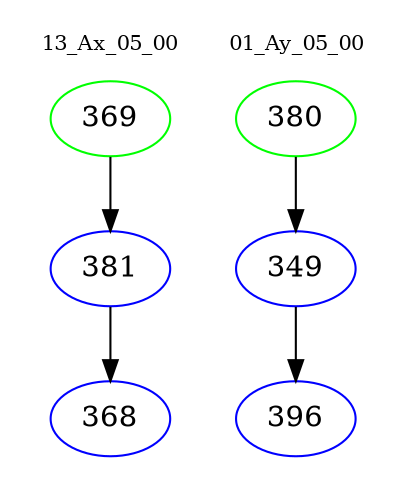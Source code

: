 digraph{
subgraph cluster_0 {
color = white
label = "13_Ax_05_00";
fontsize=10;
T0_369 [label="369", color="green"]
T0_369 -> T0_381 [color="black"]
T0_381 [label="381", color="blue"]
T0_381 -> T0_368 [color="black"]
T0_368 [label="368", color="blue"]
}
subgraph cluster_1 {
color = white
label = "01_Ay_05_00";
fontsize=10;
T1_380 [label="380", color="green"]
T1_380 -> T1_349 [color="black"]
T1_349 [label="349", color="blue"]
T1_349 -> T1_396 [color="black"]
T1_396 [label="396", color="blue"]
}
}

